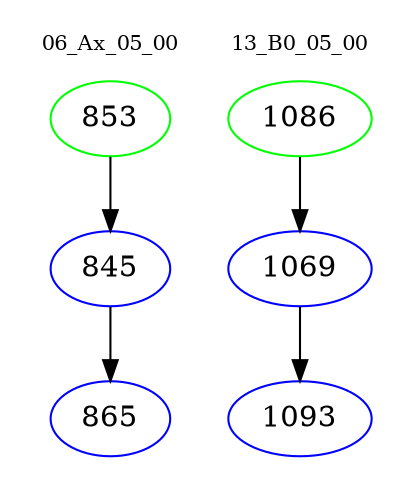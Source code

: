 digraph{
subgraph cluster_0 {
color = white
label = "06_Ax_05_00";
fontsize=10;
T0_853 [label="853", color="green"]
T0_853 -> T0_845 [color="black"]
T0_845 [label="845", color="blue"]
T0_845 -> T0_865 [color="black"]
T0_865 [label="865", color="blue"]
}
subgraph cluster_1 {
color = white
label = "13_B0_05_00";
fontsize=10;
T1_1086 [label="1086", color="green"]
T1_1086 -> T1_1069 [color="black"]
T1_1069 [label="1069", color="blue"]
T1_1069 -> T1_1093 [color="black"]
T1_1093 [label="1093", color="blue"]
}
}
